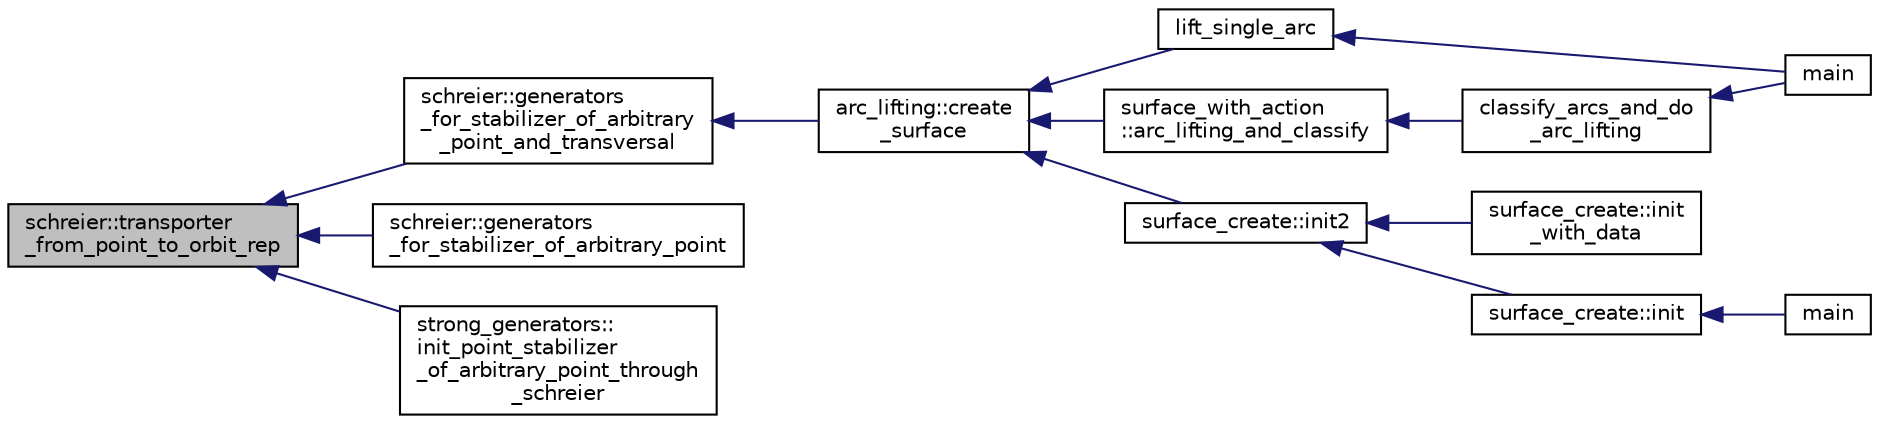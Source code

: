 digraph "schreier::transporter_from_point_to_orbit_rep"
{
  edge [fontname="Helvetica",fontsize="10",labelfontname="Helvetica",labelfontsize="10"];
  node [fontname="Helvetica",fontsize="10",shape=record];
  rankdir="LR";
  Node5596 [label="schreier::transporter\l_from_point_to_orbit_rep",height=0.2,width=0.4,color="black", fillcolor="grey75", style="filled", fontcolor="black"];
  Node5596 -> Node5597 [dir="back",color="midnightblue",fontsize="10",style="solid",fontname="Helvetica"];
  Node5597 [label="schreier::generators\l_for_stabilizer_of_arbitrary\l_point_and_transversal",height=0.2,width=0.4,color="black", fillcolor="white", style="filled",URL="$d3/dd6/classschreier.html#a63e4acebeefabb5a5dd6f4c2a60398f5"];
  Node5597 -> Node5598 [dir="back",color="midnightblue",fontsize="10",style="solid",fontname="Helvetica"];
  Node5598 [label="arc_lifting::create\l_surface",height=0.2,width=0.4,color="black", fillcolor="white", style="filled",URL="$dc/db7/classarc__lifting.html#a2b1fd46281de9ff3fef00fc122d39b2b"];
  Node5598 -> Node5599 [dir="back",color="midnightblue",fontsize="10",style="solid",fontname="Helvetica"];
  Node5599 [label="lift_single_arc",height=0.2,width=0.4,color="black", fillcolor="white", style="filled",URL="$d6/dc3/arc__lifting__main_8_c.html#a0bdc148f70112959722a40cf9758d54b"];
  Node5599 -> Node5600 [dir="back",color="midnightblue",fontsize="10",style="solid",fontname="Helvetica"];
  Node5600 [label="main",height=0.2,width=0.4,color="black", fillcolor="white", style="filled",URL="$d6/dc3/arc__lifting__main_8_c.html#a217dbf8b442f20279ea00b898af96f52"];
  Node5598 -> Node5601 [dir="back",color="midnightblue",fontsize="10",style="solid",fontname="Helvetica"];
  Node5601 [label="surface_create::init2",height=0.2,width=0.4,color="black", fillcolor="white", style="filled",URL="$de/da4/classsurface__create.html#a0d600640f7dd62d5a6c36443effdab59"];
  Node5601 -> Node5602 [dir="back",color="midnightblue",fontsize="10",style="solid",fontname="Helvetica"];
  Node5602 [label="surface_create::init\l_with_data",height=0.2,width=0.4,color="black", fillcolor="white", style="filled",URL="$de/da4/classsurface__create.html#a9226f687139676532adb1aa971fbade2"];
  Node5601 -> Node5603 [dir="back",color="midnightblue",fontsize="10",style="solid",fontname="Helvetica"];
  Node5603 [label="surface_create::init",height=0.2,width=0.4,color="black", fillcolor="white", style="filled",URL="$de/da4/classsurface__create.html#ab0db5c12825f778e3caf8aa4da02eb06"];
  Node5603 -> Node5604 [dir="back",color="midnightblue",fontsize="10",style="solid",fontname="Helvetica"];
  Node5604 [label="main",height=0.2,width=0.4,color="black", fillcolor="white", style="filled",URL="$d2/dfa/create__surface__main_8_c.html#a217dbf8b442f20279ea00b898af96f52"];
  Node5598 -> Node5605 [dir="back",color="midnightblue",fontsize="10",style="solid",fontname="Helvetica"];
  Node5605 [label="surface_with_action\l::arc_lifting_and_classify",height=0.2,width=0.4,color="black", fillcolor="white", style="filled",URL="$d8/df9/classsurface__with__action.html#a62a3948f830c59e09ef94937650a07a4"];
  Node5605 -> Node5606 [dir="back",color="midnightblue",fontsize="10",style="solid",fontname="Helvetica"];
  Node5606 [label="classify_arcs_and_do\l_arc_lifting",height=0.2,width=0.4,color="black", fillcolor="white", style="filled",URL="$d6/dc3/arc__lifting__main_8_c.html#afdd7be16f16b8c71e9a72fe5f6a0b59c"];
  Node5606 -> Node5600 [dir="back",color="midnightblue",fontsize="10",style="solid",fontname="Helvetica"];
  Node5596 -> Node5607 [dir="back",color="midnightblue",fontsize="10",style="solid",fontname="Helvetica"];
  Node5607 [label="schreier::generators\l_for_stabilizer_of_arbitrary_point",height=0.2,width=0.4,color="black", fillcolor="white", style="filled",URL="$d3/dd6/classschreier.html#aa6cc932d095c7acfbc2f764828fde3f8"];
  Node5596 -> Node5608 [dir="back",color="midnightblue",fontsize="10",style="solid",fontname="Helvetica"];
  Node5608 [label="strong_generators::\linit_point_stabilizer\l_of_arbitrary_point_through\l_schreier",height=0.2,width=0.4,color="black", fillcolor="white", style="filled",URL="$dc/d09/classstrong__generators.html#a51fbf5e2eeb7ad0c700315ccb4001781"];
}
